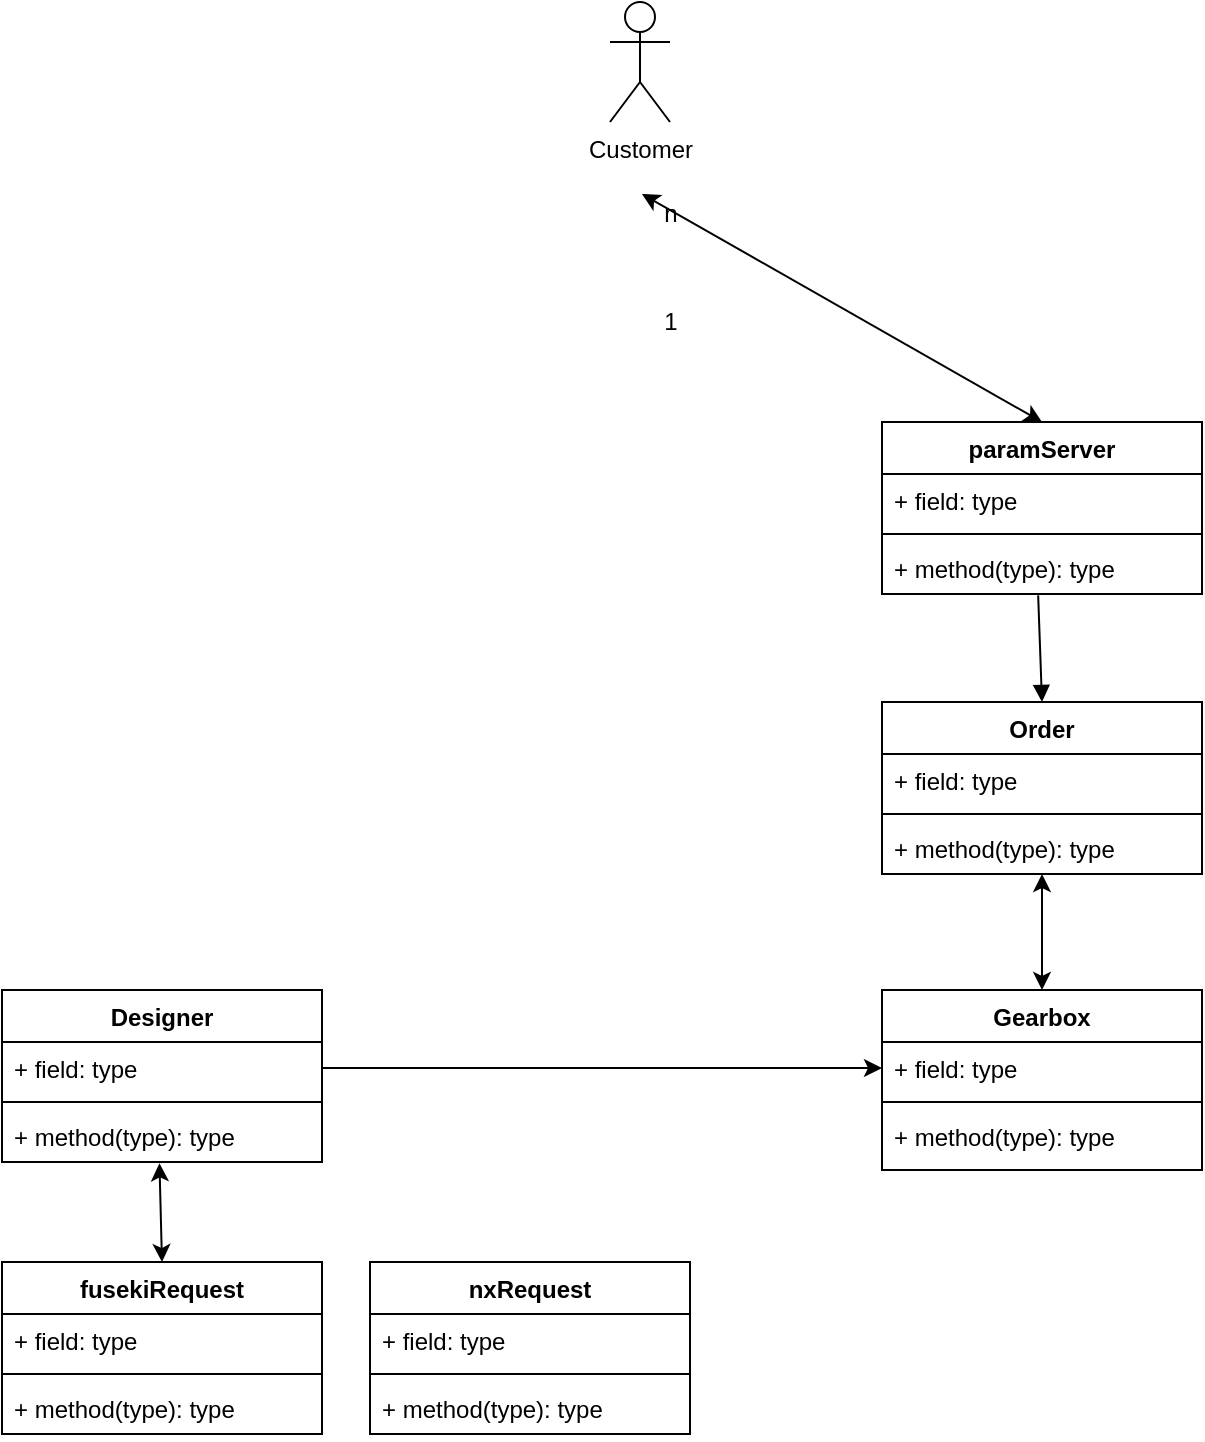 <mxfile version="15.8.2" type="device"><diagram id="C5RBs43oDa-KdzZeNtuy" name="Page-1"><mxGraphModel dx="782" dy="478" grid="1" gridSize="10" guides="1" tooltips="1" connect="1" arrows="1" fold="1" page="1" pageScale="1" pageWidth="827" pageHeight="1169" math="0" shadow="0"><root><mxCell id="WIyWlLk6GJQsqaUBKTNV-0"/><mxCell id="WIyWlLk6GJQsqaUBKTNV-1" parent="WIyWlLk6GJQsqaUBKTNV-0"/><mxCell id="nqWox4dX7X_OwQ-kaCHW-8" value="Order" style="swimlane;fontStyle=1;align=center;verticalAlign=top;childLayout=stackLayout;horizontal=1;startSize=26;horizontalStack=0;resizeParent=1;resizeParentMax=0;resizeLast=0;collapsible=1;marginBottom=0;" parent="WIyWlLk6GJQsqaUBKTNV-1" vertex="1"><mxGeometry x="520" y="380" width="160" height="86" as="geometry"/></mxCell><mxCell id="nqWox4dX7X_OwQ-kaCHW-9" value="+ field: type" style="text;strokeColor=none;fillColor=none;align=left;verticalAlign=top;spacingLeft=4;spacingRight=4;overflow=hidden;rotatable=0;points=[[0,0.5],[1,0.5]];portConstraint=eastwest;" parent="nqWox4dX7X_OwQ-kaCHW-8" vertex="1"><mxGeometry y="26" width="160" height="26" as="geometry"/></mxCell><mxCell id="nqWox4dX7X_OwQ-kaCHW-10" value="" style="line;strokeWidth=1;fillColor=none;align=left;verticalAlign=middle;spacingTop=-1;spacingLeft=3;spacingRight=3;rotatable=0;labelPosition=right;points=[];portConstraint=eastwest;" parent="nqWox4dX7X_OwQ-kaCHW-8" vertex="1"><mxGeometry y="52" width="160" height="8" as="geometry"/></mxCell><mxCell id="nqWox4dX7X_OwQ-kaCHW-11" value="+ method(type): type" style="text;strokeColor=none;fillColor=none;align=left;verticalAlign=top;spacingLeft=4;spacingRight=4;overflow=hidden;rotatable=0;points=[[0,0.5],[1,0.5]];portConstraint=eastwest;" parent="nqWox4dX7X_OwQ-kaCHW-8" vertex="1"><mxGeometry y="60" width="160" height="26" as="geometry"/></mxCell><mxCell id="nqWox4dX7X_OwQ-kaCHW-16" value="Gearbox" style="swimlane;fontStyle=1;align=center;verticalAlign=top;childLayout=stackLayout;horizontal=1;startSize=26;horizontalStack=0;resizeParent=1;resizeParentMax=0;resizeLast=0;collapsible=1;marginBottom=0;" parent="WIyWlLk6GJQsqaUBKTNV-1" vertex="1"><mxGeometry x="520" y="524" width="160" height="90" as="geometry"/></mxCell><mxCell id="nqWox4dX7X_OwQ-kaCHW-17" value="+ field: type" style="text;strokeColor=none;fillColor=none;align=left;verticalAlign=top;spacingLeft=4;spacingRight=4;overflow=hidden;rotatable=0;points=[[0,0.5],[1,0.5]];portConstraint=eastwest;" parent="nqWox4dX7X_OwQ-kaCHW-16" vertex="1"><mxGeometry y="26" width="160" height="26" as="geometry"/></mxCell><mxCell id="nqWox4dX7X_OwQ-kaCHW-18" value="" style="line;strokeWidth=1;fillColor=none;align=left;verticalAlign=middle;spacingTop=-1;spacingLeft=3;spacingRight=3;rotatable=0;labelPosition=right;points=[];portConstraint=eastwest;" parent="nqWox4dX7X_OwQ-kaCHW-16" vertex="1"><mxGeometry y="52" width="160" height="8" as="geometry"/></mxCell><mxCell id="nqWox4dX7X_OwQ-kaCHW-19" value="+ method(type): type" style="text;strokeColor=none;fillColor=none;align=left;verticalAlign=top;spacingLeft=4;spacingRight=4;overflow=hidden;rotatable=0;points=[[0,0.5],[1,0.5]];portConstraint=eastwest;" parent="nqWox4dX7X_OwQ-kaCHW-16" vertex="1"><mxGeometry y="60" width="160" height="30" as="geometry"/></mxCell><mxCell id="nqWox4dX7X_OwQ-kaCHW-27" value="" style="endArrow=classic;startArrow=classic;html=1;rounded=0;exitX=0.5;exitY=0;exitDx=0;exitDy=0;" parent="WIyWlLk6GJQsqaUBKTNV-1" source="nqWox4dX7X_OwQ-kaCHW-16" target="nqWox4dX7X_OwQ-kaCHW-11" edge="1"><mxGeometry width="50" height="50" relative="1" as="geometry"><mxPoint x="401" y="474" as="sourcePoint"/><mxPoint x="570" y="484" as="targetPoint"/><Array as="points"/></mxGeometry></mxCell><mxCell id="nqWox4dX7X_OwQ-kaCHW-36" value="Designer" style="swimlane;fontStyle=1;align=center;verticalAlign=top;childLayout=stackLayout;horizontal=1;startSize=26;horizontalStack=0;resizeParent=1;resizeParentMax=0;resizeLast=0;collapsible=1;marginBottom=0;" parent="WIyWlLk6GJQsqaUBKTNV-1" vertex="1"><mxGeometry x="80" y="524" width="160" height="86" as="geometry"/></mxCell><mxCell id="nqWox4dX7X_OwQ-kaCHW-37" value="+ field: type" style="text;strokeColor=none;fillColor=none;align=left;verticalAlign=top;spacingLeft=4;spacingRight=4;overflow=hidden;rotatable=0;points=[[0,0.5],[1,0.5]];portConstraint=eastwest;" parent="nqWox4dX7X_OwQ-kaCHW-36" vertex="1"><mxGeometry y="26" width="160" height="26" as="geometry"/></mxCell><mxCell id="nqWox4dX7X_OwQ-kaCHW-38" value="" style="line;strokeWidth=1;fillColor=none;align=left;verticalAlign=middle;spacingTop=-1;spacingLeft=3;spacingRight=3;rotatable=0;labelPosition=right;points=[];portConstraint=eastwest;" parent="nqWox4dX7X_OwQ-kaCHW-36" vertex="1"><mxGeometry y="52" width="160" height="8" as="geometry"/></mxCell><mxCell id="nqWox4dX7X_OwQ-kaCHW-39" value="+ method(type): type" style="text;strokeColor=none;fillColor=none;align=left;verticalAlign=top;spacingLeft=4;spacingRight=4;overflow=hidden;rotatable=0;points=[[0,0.5],[1,0.5]];portConstraint=eastwest;" parent="nqWox4dX7X_OwQ-kaCHW-36" vertex="1"><mxGeometry y="60" width="160" height="26" as="geometry"/></mxCell><mxCell id="nqWox4dX7X_OwQ-kaCHW-47" value="paramServer" style="swimlane;fontStyle=1;align=center;verticalAlign=top;childLayout=stackLayout;horizontal=1;startSize=26;horizontalStack=0;resizeParent=1;resizeParentMax=0;resizeLast=0;collapsible=1;marginBottom=0;" parent="WIyWlLk6GJQsqaUBKTNV-1" vertex="1"><mxGeometry x="520" y="240" width="160" height="86" as="geometry"/></mxCell><mxCell id="nqWox4dX7X_OwQ-kaCHW-48" value="+ field: type" style="text;strokeColor=none;fillColor=none;align=left;verticalAlign=top;spacingLeft=4;spacingRight=4;overflow=hidden;rotatable=0;points=[[0,0.5],[1,0.5]];portConstraint=eastwest;" parent="nqWox4dX7X_OwQ-kaCHW-47" vertex="1"><mxGeometry y="26" width="160" height="26" as="geometry"/></mxCell><mxCell id="nqWox4dX7X_OwQ-kaCHW-49" value="" style="line;strokeWidth=1;fillColor=none;align=left;verticalAlign=middle;spacingTop=-1;spacingLeft=3;spacingRight=3;rotatable=0;labelPosition=right;points=[];portConstraint=eastwest;" parent="nqWox4dX7X_OwQ-kaCHW-47" vertex="1"><mxGeometry y="52" width="160" height="8" as="geometry"/></mxCell><mxCell id="nqWox4dX7X_OwQ-kaCHW-50" value="+ method(type): type" style="text;strokeColor=none;fillColor=none;align=left;verticalAlign=top;spacingLeft=4;spacingRight=4;overflow=hidden;rotatable=0;points=[[0,0.5],[1,0.5]];portConstraint=eastwest;" parent="nqWox4dX7X_OwQ-kaCHW-47" vertex="1"><mxGeometry y="60" width="160" height="26" as="geometry"/></mxCell><mxCell id="7IXbXkhC81YOQDZqol52-5" value="fusekiRequest&#10;" style="swimlane;fontStyle=1;align=center;verticalAlign=top;childLayout=stackLayout;horizontal=1;startSize=26;horizontalStack=0;resizeParent=1;resizeParentMax=0;resizeLast=0;collapsible=1;marginBottom=0;" vertex="1" parent="WIyWlLk6GJQsqaUBKTNV-1"><mxGeometry x="80" y="660" width="160" height="86" as="geometry"/></mxCell><mxCell id="7IXbXkhC81YOQDZqol52-6" value="+ field: type" style="text;strokeColor=none;fillColor=none;align=left;verticalAlign=top;spacingLeft=4;spacingRight=4;overflow=hidden;rotatable=0;points=[[0,0.5],[1,0.5]];portConstraint=eastwest;" vertex="1" parent="7IXbXkhC81YOQDZqol52-5"><mxGeometry y="26" width="160" height="26" as="geometry"/></mxCell><mxCell id="7IXbXkhC81YOQDZqol52-7" value="" style="line;strokeWidth=1;fillColor=none;align=left;verticalAlign=middle;spacingTop=-1;spacingLeft=3;spacingRight=3;rotatable=0;labelPosition=right;points=[];portConstraint=eastwest;" vertex="1" parent="7IXbXkhC81YOQDZqol52-5"><mxGeometry y="52" width="160" height="8" as="geometry"/></mxCell><mxCell id="7IXbXkhC81YOQDZqol52-8" value="+ method(type): type" style="text;strokeColor=none;fillColor=none;align=left;verticalAlign=top;spacingLeft=4;spacingRight=4;overflow=hidden;rotatable=0;points=[[0,0.5],[1,0.5]];portConstraint=eastwest;" vertex="1" parent="7IXbXkhC81YOQDZqol52-5"><mxGeometry y="60" width="160" height="26" as="geometry"/></mxCell><mxCell id="7IXbXkhC81YOQDZqol52-9" value="" style="endArrow=classic;startArrow=classic;html=1;rounded=0;entryX=0.5;entryY=0;entryDx=0;entryDy=0;exitX=0.492;exitY=1.026;exitDx=0;exitDy=0;exitPerimeter=0;" edge="1" parent="WIyWlLk6GJQsqaUBKTNV-1" source="nqWox4dX7X_OwQ-kaCHW-39" target="7IXbXkhC81YOQDZqol52-5"><mxGeometry width="50" height="50" relative="1" as="geometry"><mxPoint x="180" y="403.996" as="sourcePoint"/><mxPoint x="180" y="476.67" as="targetPoint"/></mxGeometry></mxCell><mxCell id="nqWox4dX7X_OwQ-kaCHW-24" value="" style="endArrow=classic;startArrow=classic;html=1;rounded=0;exitX=0.5;exitY=0;exitDx=0;exitDy=0;" parent="WIyWlLk6GJQsqaUBKTNV-1" source="nqWox4dX7X_OwQ-kaCHW-47" edge="1"><mxGeometry width="50" height="50" relative="1" as="geometry"><mxPoint x="620" y="150" as="sourcePoint"/><mxPoint x="400" y="126" as="targetPoint"/></mxGeometry></mxCell><mxCell id="7IXbXkhC81YOQDZqol52-11" value="1" style="text;html=1;align=center;verticalAlign=middle;resizable=0;points=[];autosize=1;strokeColor=none;fillColor=none;" vertex="1" parent="WIyWlLk6GJQsqaUBKTNV-1"><mxGeometry x="404" y="180" width="20" height="20" as="geometry"/></mxCell><mxCell id="7IXbXkhC81YOQDZqol52-12" value="n" style="text;html=1;align=center;verticalAlign=middle;resizable=0;points=[];autosize=1;strokeColor=none;fillColor=none;" vertex="1" parent="WIyWlLk6GJQsqaUBKTNV-1"><mxGeometry x="404" y="126" width="20" height="20" as="geometry"/></mxCell><mxCell id="7IXbXkhC81YOQDZqol52-13" value="" style="html=1;verticalAlign=bottom;endArrow=block;rounded=0;exitX=0.488;exitY=1.026;exitDx=0;exitDy=0;exitPerimeter=0;entryX=0.5;entryY=0;entryDx=0;entryDy=0;" edge="1" parent="WIyWlLk6GJQsqaUBKTNV-1" source="nqWox4dX7X_OwQ-kaCHW-50" target="nqWox4dX7X_OwQ-kaCHW-8"><mxGeometry width="80" relative="1" as="geometry"><mxPoint x="470" y="330" as="sourcePoint"/><mxPoint x="550" y="330" as="targetPoint"/></mxGeometry></mxCell><mxCell id="7IXbXkhC81YOQDZqol52-14" value="Customer&lt;br&gt;" style="shape=umlActor;verticalLabelPosition=bottom;verticalAlign=top;html=1;" vertex="1" parent="WIyWlLk6GJQsqaUBKTNV-1"><mxGeometry x="384" y="30" width="30" height="60" as="geometry"/></mxCell><mxCell id="7IXbXkhC81YOQDZqol52-18" style="edgeStyle=orthogonalEdgeStyle;rounded=0;orthogonalLoop=1;jettySize=auto;html=1;exitX=1;exitY=0.5;exitDx=0;exitDy=0;" edge="1" parent="WIyWlLk6GJQsqaUBKTNV-1" source="nqWox4dX7X_OwQ-kaCHW-37" target="nqWox4dX7X_OwQ-kaCHW-17"><mxGeometry relative="1" as="geometry"/></mxCell><mxCell id="7IXbXkhC81YOQDZqol52-19" value="nxRequest&#10;" style="swimlane;fontStyle=1;align=center;verticalAlign=top;childLayout=stackLayout;horizontal=1;startSize=26;horizontalStack=0;resizeParent=1;resizeParentMax=0;resizeLast=0;collapsible=1;marginBottom=0;" vertex="1" parent="WIyWlLk6GJQsqaUBKTNV-1"><mxGeometry x="264" y="660" width="160" height="86" as="geometry"/></mxCell><mxCell id="7IXbXkhC81YOQDZqol52-20" value="+ field: type" style="text;strokeColor=none;fillColor=none;align=left;verticalAlign=top;spacingLeft=4;spacingRight=4;overflow=hidden;rotatable=0;points=[[0,0.5],[1,0.5]];portConstraint=eastwest;" vertex="1" parent="7IXbXkhC81YOQDZqol52-19"><mxGeometry y="26" width="160" height="26" as="geometry"/></mxCell><mxCell id="7IXbXkhC81YOQDZqol52-21" value="" style="line;strokeWidth=1;fillColor=none;align=left;verticalAlign=middle;spacingTop=-1;spacingLeft=3;spacingRight=3;rotatable=0;labelPosition=right;points=[];portConstraint=eastwest;" vertex="1" parent="7IXbXkhC81YOQDZqol52-19"><mxGeometry y="52" width="160" height="8" as="geometry"/></mxCell><mxCell id="7IXbXkhC81YOQDZqol52-22" value="+ method(type): type" style="text;strokeColor=none;fillColor=none;align=left;verticalAlign=top;spacingLeft=4;spacingRight=4;overflow=hidden;rotatable=0;points=[[0,0.5],[1,0.5]];portConstraint=eastwest;" vertex="1" parent="7IXbXkhC81YOQDZqol52-19"><mxGeometry y="60" width="160" height="26" as="geometry"/></mxCell></root></mxGraphModel></diagram></mxfile>